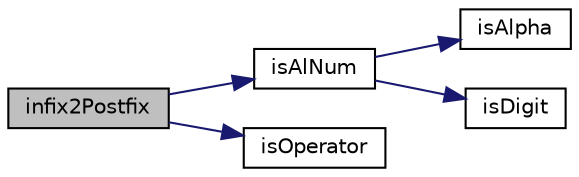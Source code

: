 digraph "infix2Postfix"
{
 // LATEX_PDF_SIZE
  edge [fontname="Helvetica",fontsize="10",labelfontname="Helvetica",labelfontsize="10"];
  node [fontname="Helvetica",fontsize="10",shape=record];
  rankdir="LR";
  Node1 [label="infix2Postfix",height=0.2,width=0.4,color="black", fillcolor="grey75", style="filled", fontcolor="black",tooltip="Convert valid expression into vactor of elements that can be processed by evaluate functions."];
  Node1 -> Node2 [color="midnightblue",fontsize="10",style="solid",fontname="Helvetica"];
  Node2 [label="isAlNum",height=0.2,width=0.4,color="black", fillcolor="white", style="filled",URL="$validateInput_8h.html#a9baaef2bbfd8be217849de352d93efe2",tooltip="Checking if the character is Alphanumeric."];
  Node2 -> Node3 [color="midnightblue",fontsize="10",style="solid",fontname="Helvetica"];
  Node3 [label="isAlpha",height=0.2,width=0.4,color="black", fillcolor="white", style="filled",URL="$validateInput_8h.html#ab7c951062c1751b0f377a78c7e573926",tooltip="Checking if the character belongs to alphabet or not."];
  Node2 -> Node4 [color="midnightblue",fontsize="10",style="solid",fontname="Helvetica"];
  Node4 [label="isDigit",height=0.2,width=0.4,color="black", fillcolor="white", style="filled",URL="$validateInput_8h.html#ab6216501b87c8b56c3cd6496dccc2e70",tooltip="Checking if the character is Digit or not."];
  Node1 -> Node5 [color="midnightblue",fontsize="10",style="solid",fontname="Helvetica"];
  Node5 [label="isOperator",height=0.2,width=0.4,color="black", fillcolor="white", style="filled",URL="$validateInput_8h.html#aab93a00e5c36838b86d548af8d35d0b0",tooltip="Checking if the character is an supported operation or not."];
}
